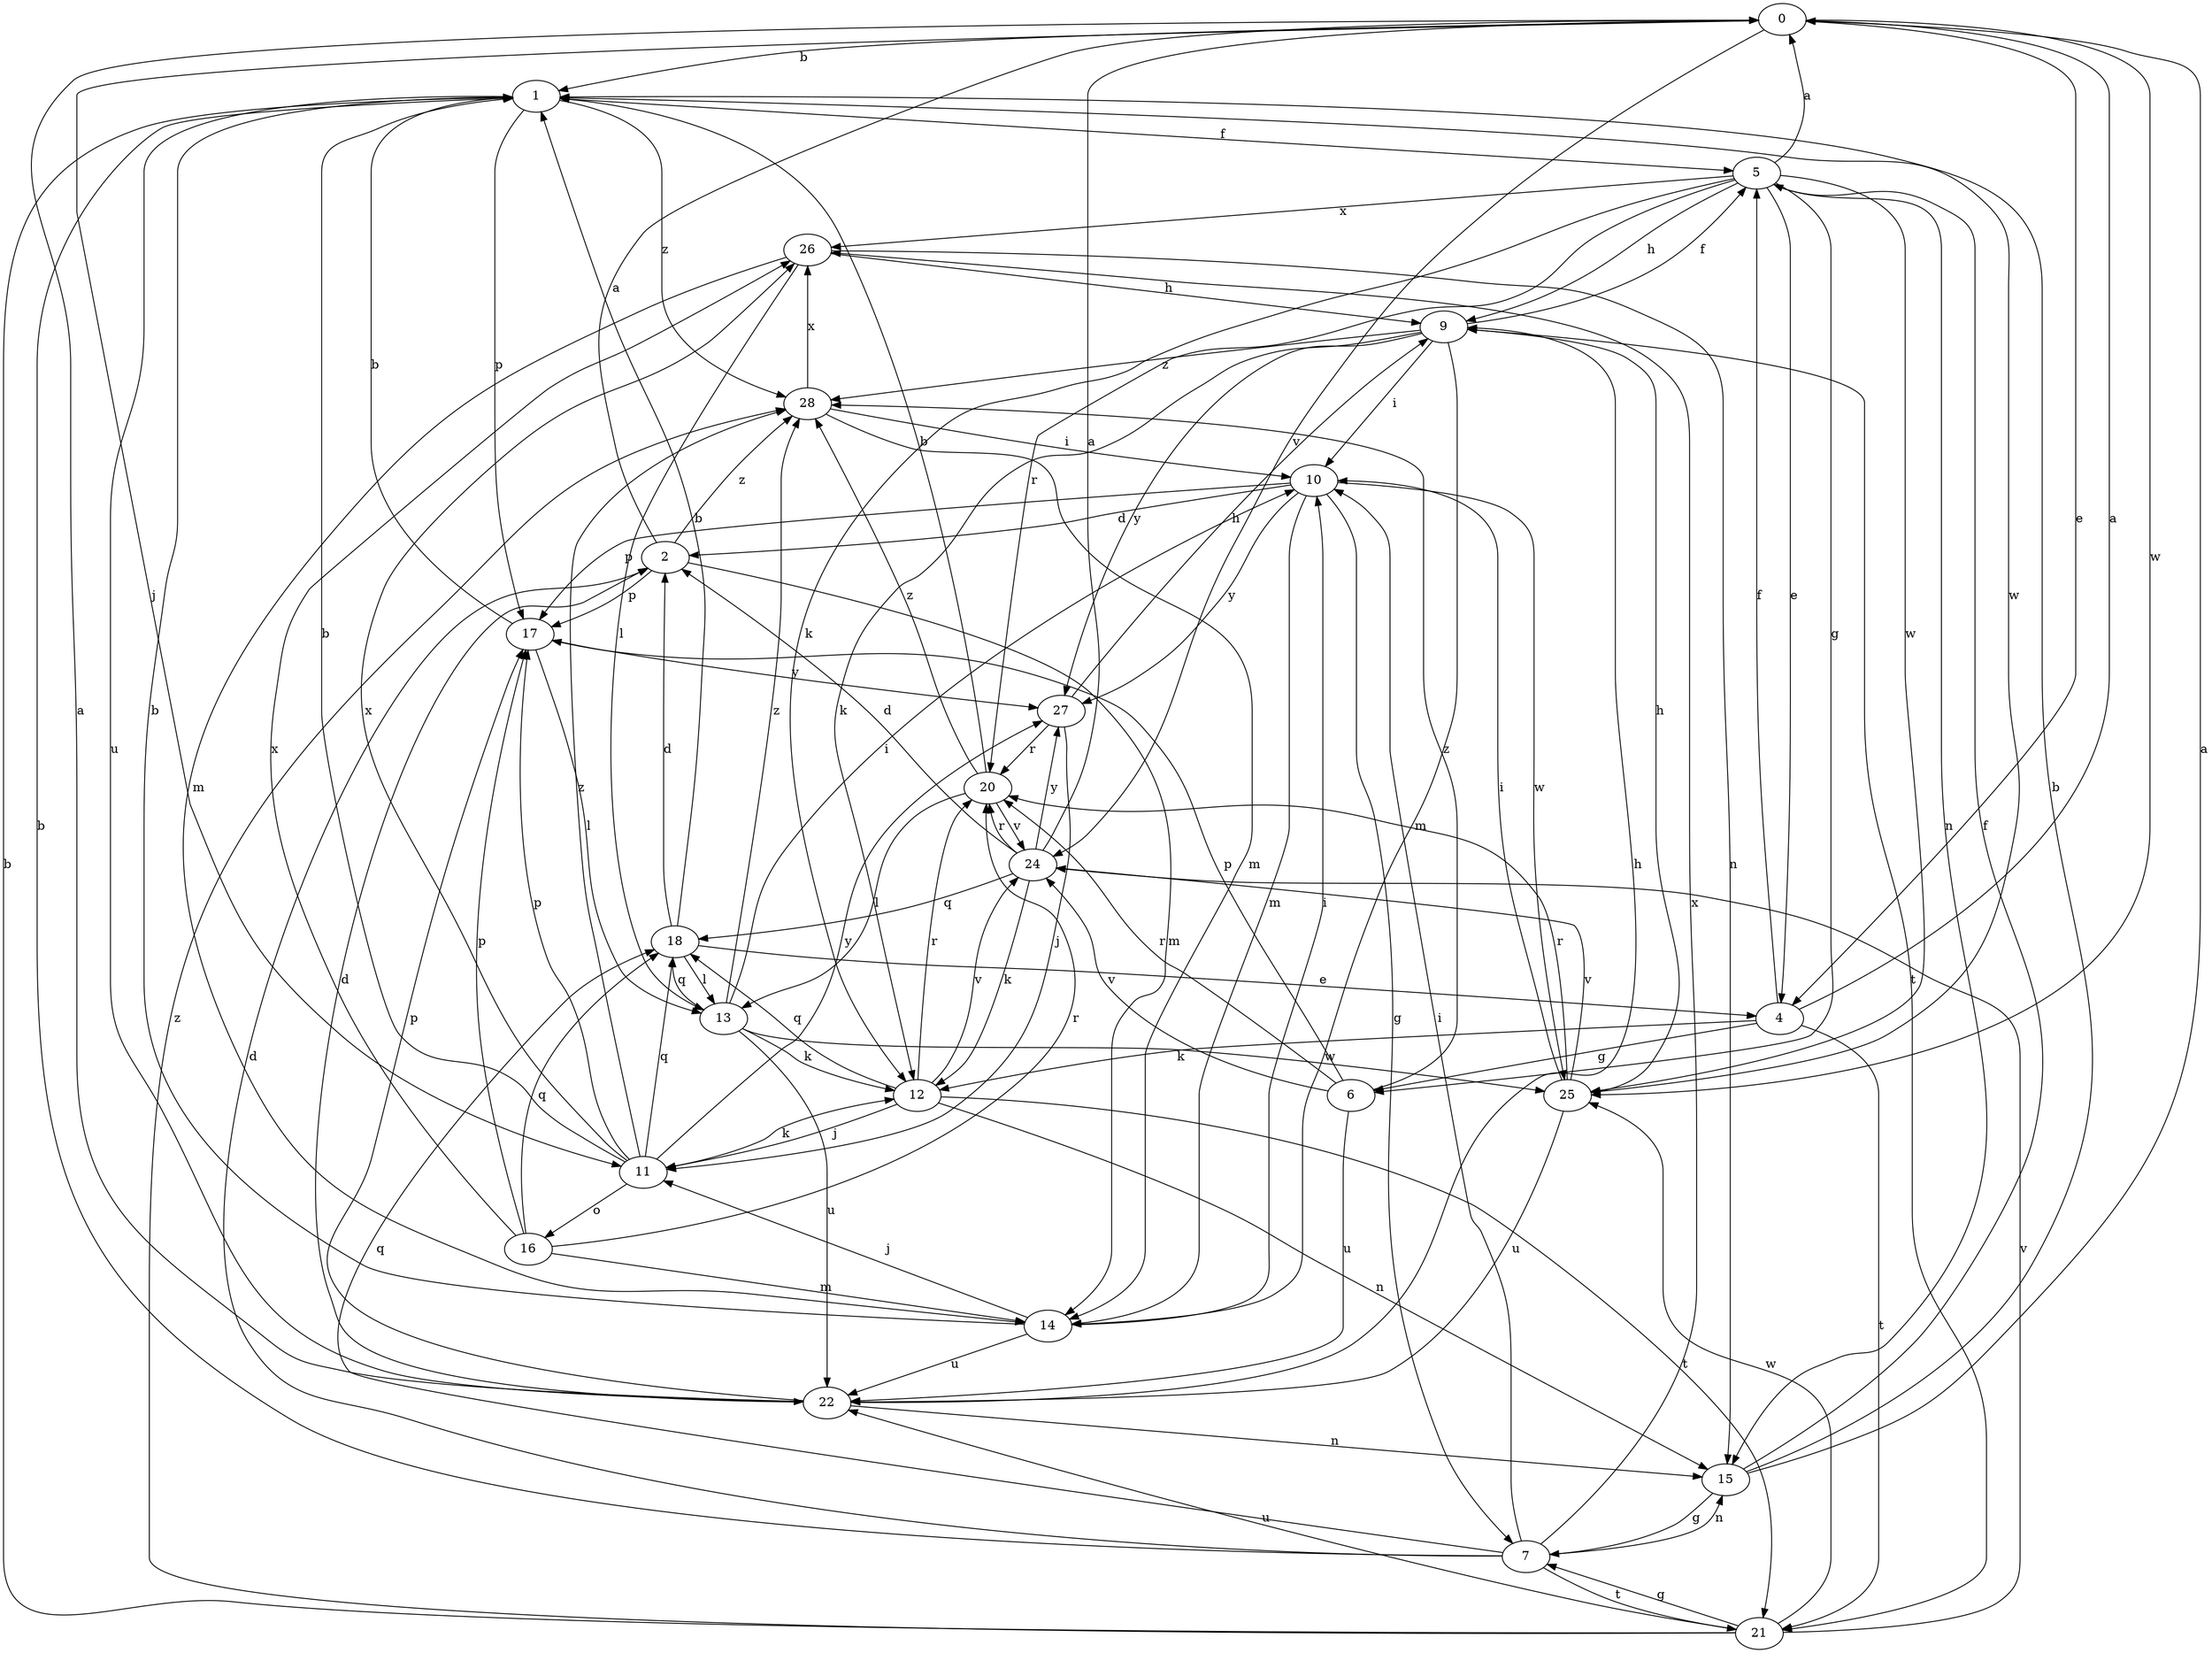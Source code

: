 strict digraph  {
0;
1;
2;
4;
5;
6;
7;
9;
10;
11;
12;
13;
14;
15;
16;
17;
18;
20;
21;
22;
24;
25;
26;
27;
28;
0 -> 1  [label=b];
0 -> 4  [label=e];
0 -> 11  [label=j];
0 -> 24  [label=v];
0 -> 25  [label=w];
1 -> 5  [label=f];
1 -> 17  [label=p];
1 -> 22  [label=u];
1 -> 25  [label=w];
1 -> 28  [label=z];
2 -> 0  [label=a];
2 -> 14  [label=m];
2 -> 17  [label=p];
2 -> 28  [label=z];
4 -> 0  [label=a];
4 -> 5  [label=f];
4 -> 6  [label=g];
4 -> 12  [label=k];
4 -> 21  [label=t];
5 -> 0  [label=a];
5 -> 4  [label=e];
5 -> 6  [label=g];
5 -> 9  [label=h];
5 -> 12  [label=k];
5 -> 15  [label=n];
5 -> 20  [label=r];
5 -> 25  [label=w];
5 -> 26  [label=x];
6 -> 17  [label=p];
6 -> 20  [label=r];
6 -> 22  [label=u];
6 -> 24  [label=v];
6 -> 28  [label=z];
7 -> 1  [label=b];
7 -> 2  [label=d];
7 -> 10  [label=i];
7 -> 15  [label=n];
7 -> 18  [label=q];
7 -> 21  [label=t];
7 -> 26  [label=x];
9 -> 5  [label=f];
9 -> 10  [label=i];
9 -> 12  [label=k];
9 -> 14  [label=m];
9 -> 21  [label=t];
9 -> 27  [label=y];
9 -> 28  [label=z];
10 -> 2  [label=d];
10 -> 7  [label=g];
10 -> 14  [label=m];
10 -> 17  [label=p];
10 -> 25  [label=w];
10 -> 27  [label=y];
11 -> 1  [label=b];
11 -> 12  [label=k];
11 -> 16  [label=o];
11 -> 17  [label=p];
11 -> 18  [label=q];
11 -> 26  [label=x];
11 -> 27  [label=y];
11 -> 28  [label=z];
12 -> 11  [label=j];
12 -> 15  [label=n];
12 -> 18  [label=q];
12 -> 20  [label=r];
12 -> 21  [label=t];
12 -> 24  [label=v];
13 -> 10  [label=i];
13 -> 12  [label=k];
13 -> 18  [label=q];
13 -> 22  [label=u];
13 -> 25  [label=w];
13 -> 28  [label=z];
14 -> 1  [label=b];
14 -> 10  [label=i];
14 -> 11  [label=j];
14 -> 22  [label=u];
15 -> 0  [label=a];
15 -> 1  [label=b];
15 -> 5  [label=f];
15 -> 7  [label=g];
16 -> 14  [label=m];
16 -> 17  [label=p];
16 -> 18  [label=q];
16 -> 20  [label=r];
16 -> 26  [label=x];
17 -> 1  [label=b];
17 -> 13  [label=l];
17 -> 27  [label=y];
18 -> 1  [label=b];
18 -> 2  [label=d];
18 -> 4  [label=e];
18 -> 13  [label=l];
20 -> 1  [label=b];
20 -> 13  [label=l];
20 -> 24  [label=v];
20 -> 28  [label=z];
21 -> 1  [label=b];
21 -> 7  [label=g];
21 -> 22  [label=u];
21 -> 24  [label=v];
21 -> 25  [label=w];
21 -> 28  [label=z];
22 -> 0  [label=a];
22 -> 2  [label=d];
22 -> 9  [label=h];
22 -> 15  [label=n];
22 -> 17  [label=p];
24 -> 0  [label=a];
24 -> 2  [label=d];
24 -> 12  [label=k];
24 -> 18  [label=q];
24 -> 20  [label=r];
24 -> 27  [label=y];
25 -> 9  [label=h];
25 -> 10  [label=i];
25 -> 20  [label=r];
25 -> 22  [label=u];
25 -> 24  [label=v];
26 -> 9  [label=h];
26 -> 13  [label=l];
26 -> 14  [label=m];
26 -> 15  [label=n];
27 -> 9  [label=h];
27 -> 11  [label=j];
27 -> 20  [label=r];
28 -> 10  [label=i];
28 -> 14  [label=m];
28 -> 26  [label=x];
}
